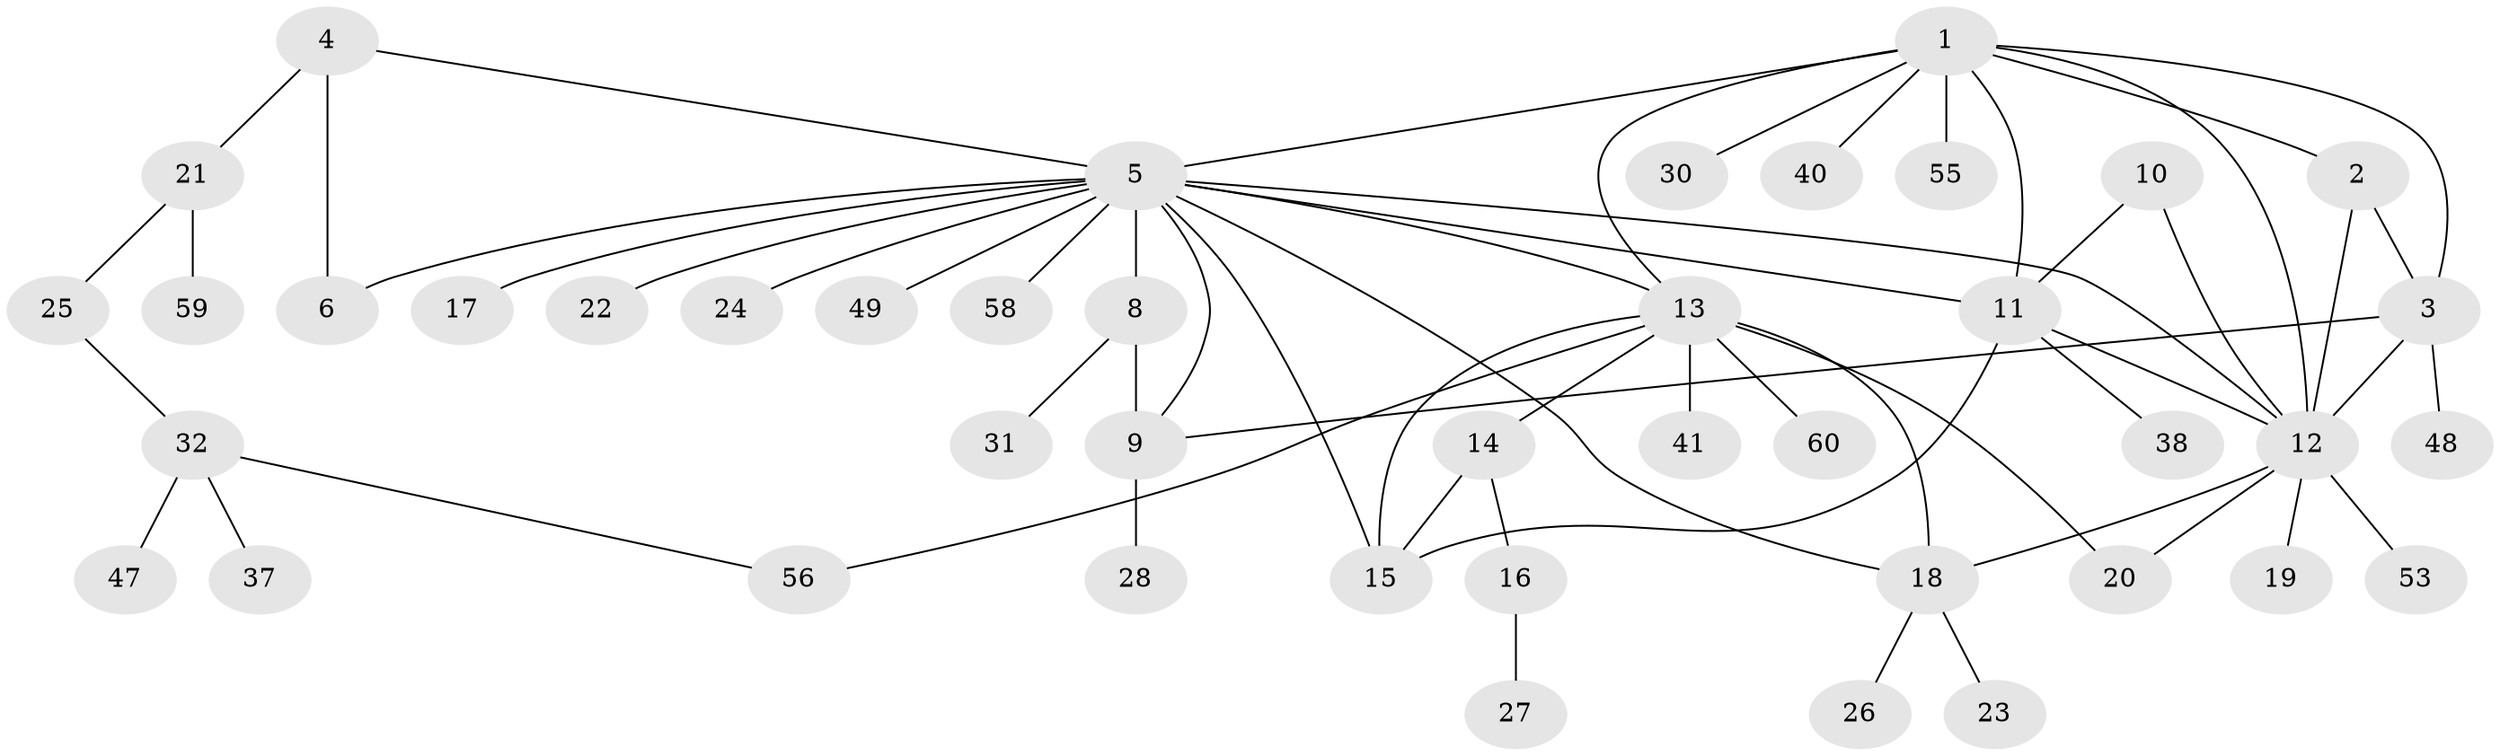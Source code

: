 // original degree distribution, {10: 0.05, 3: 0.1, 6: 0.03333333333333333, 7: 0.016666666666666666, 4: 0.06666666666666667, 5: 0.03333333333333333, 2: 0.18333333333333332, 9: 0.016666666666666666, 1: 0.5}
// Generated by graph-tools (version 1.1) at 2025/11/02/27/25 16:11:37]
// undirected, 43 vertices, 60 edges
graph export_dot {
graph [start="1"]
  node [color=gray90,style=filled];
  1 [super="+57"];
  2 [super="+52"];
  3 [super="+44"];
  4;
  5 [super="+7"];
  6 [super="+43"];
  8 [super="+51"];
  9 [super="+35"];
  10;
  11 [super="+36"];
  12 [super="+54"];
  13 [super="+50"];
  14 [super="+33"];
  15;
  16;
  17;
  18 [super="+46"];
  19;
  20;
  21;
  22;
  23 [super="+29"];
  24 [super="+39"];
  25 [super="+45"];
  26 [super="+34"];
  27;
  28;
  30;
  31;
  32 [super="+42"];
  37;
  38;
  40;
  41;
  47;
  48;
  49;
  53;
  55;
  56;
  58;
  59;
  60;
  1 -- 2;
  1 -- 3;
  1 -- 5;
  1 -- 13;
  1 -- 30;
  1 -- 40;
  1 -- 55;
  1 -- 11;
  1 -- 12;
  2 -- 3;
  2 -- 12;
  3 -- 9;
  3 -- 12;
  3 -- 48;
  4 -- 5;
  4 -- 6;
  4 -- 21;
  5 -- 6;
  5 -- 11;
  5 -- 13;
  5 -- 8;
  5 -- 9;
  5 -- 12;
  5 -- 15;
  5 -- 17;
  5 -- 49;
  5 -- 22;
  5 -- 24;
  5 -- 58;
  5 -- 18;
  8 -- 9;
  8 -- 31;
  9 -- 28;
  10 -- 11;
  10 -- 12;
  11 -- 12;
  11 -- 15;
  11 -- 38;
  12 -- 18;
  12 -- 19;
  12 -- 20;
  12 -- 53;
  13 -- 14;
  13 -- 15;
  13 -- 20;
  13 -- 41;
  13 -- 56;
  13 -- 60;
  13 -- 18;
  14 -- 15;
  14 -- 16;
  16 -- 27;
  18 -- 23;
  18 -- 26;
  21 -- 25;
  21 -- 59;
  25 -- 32;
  32 -- 37;
  32 -- 47;
  32 -- 56;
}
